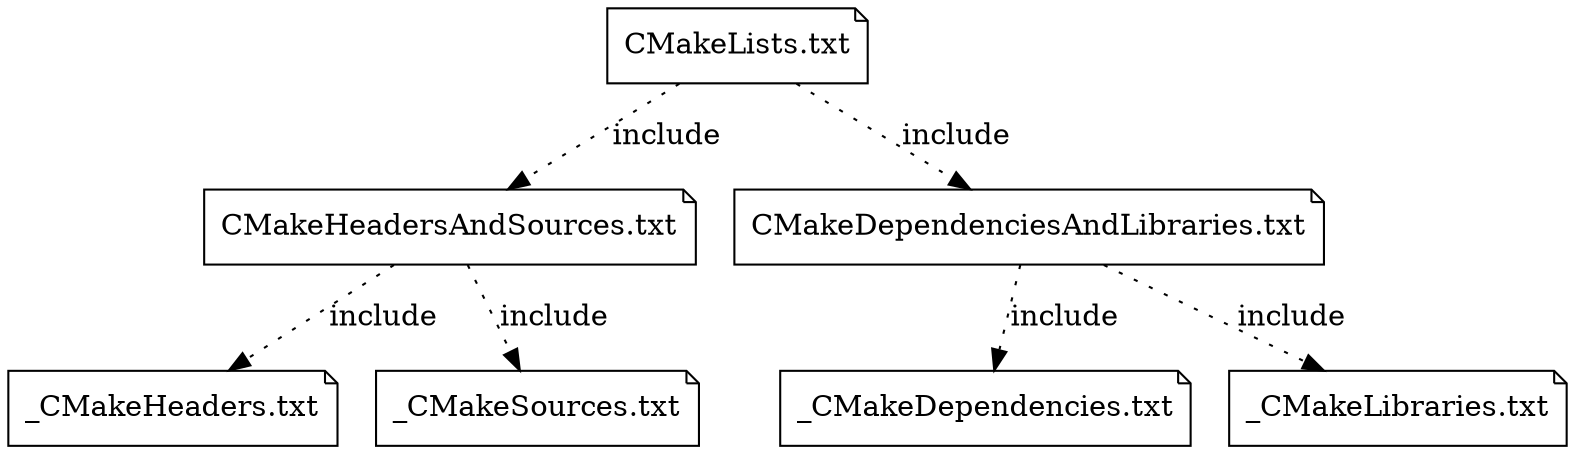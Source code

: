 digraph G {
    graph [rankdir = TD];

    node[shape=note];

    "CMakeLists.txt"

    "CMakeHeadersAndSources.txt"
    "CMakeDependenciesAndLibraries.txt"

    "_CMakeHeaders.txt"
    "_CMakeSources.txt"
    "_CMakeDependencies.txt"
    "_CMakeLibraries.txt"

    "CMakeLists.txt" -> "CMakeHeadersAndSources.txt"         [ style="dotted", label="include" ]
    "CMakeLists.txt" -> "CMakeDependenciesAndLibraries.txt"  [ style="dotted", label="include" ]

    "CMakeHeadersAndSources.txt" -> "_CMakeHeaders.txt"       [ style="dotted", label="include" ]
    "CMakeHeadersAndSources.txt" -> "_CMakeSources.txt"       [ style="dotted", label="include" ]

    "CMakeDependenciesAndLibraries.txt" -> "_CMakeDependencies.txt"  [ style="dotted", label="include" ]
    "CMakeDependenciesAndLibraries.txt" -> "_CMakeLibraries.txt"     [ style="dotted", label="include" ]
}
